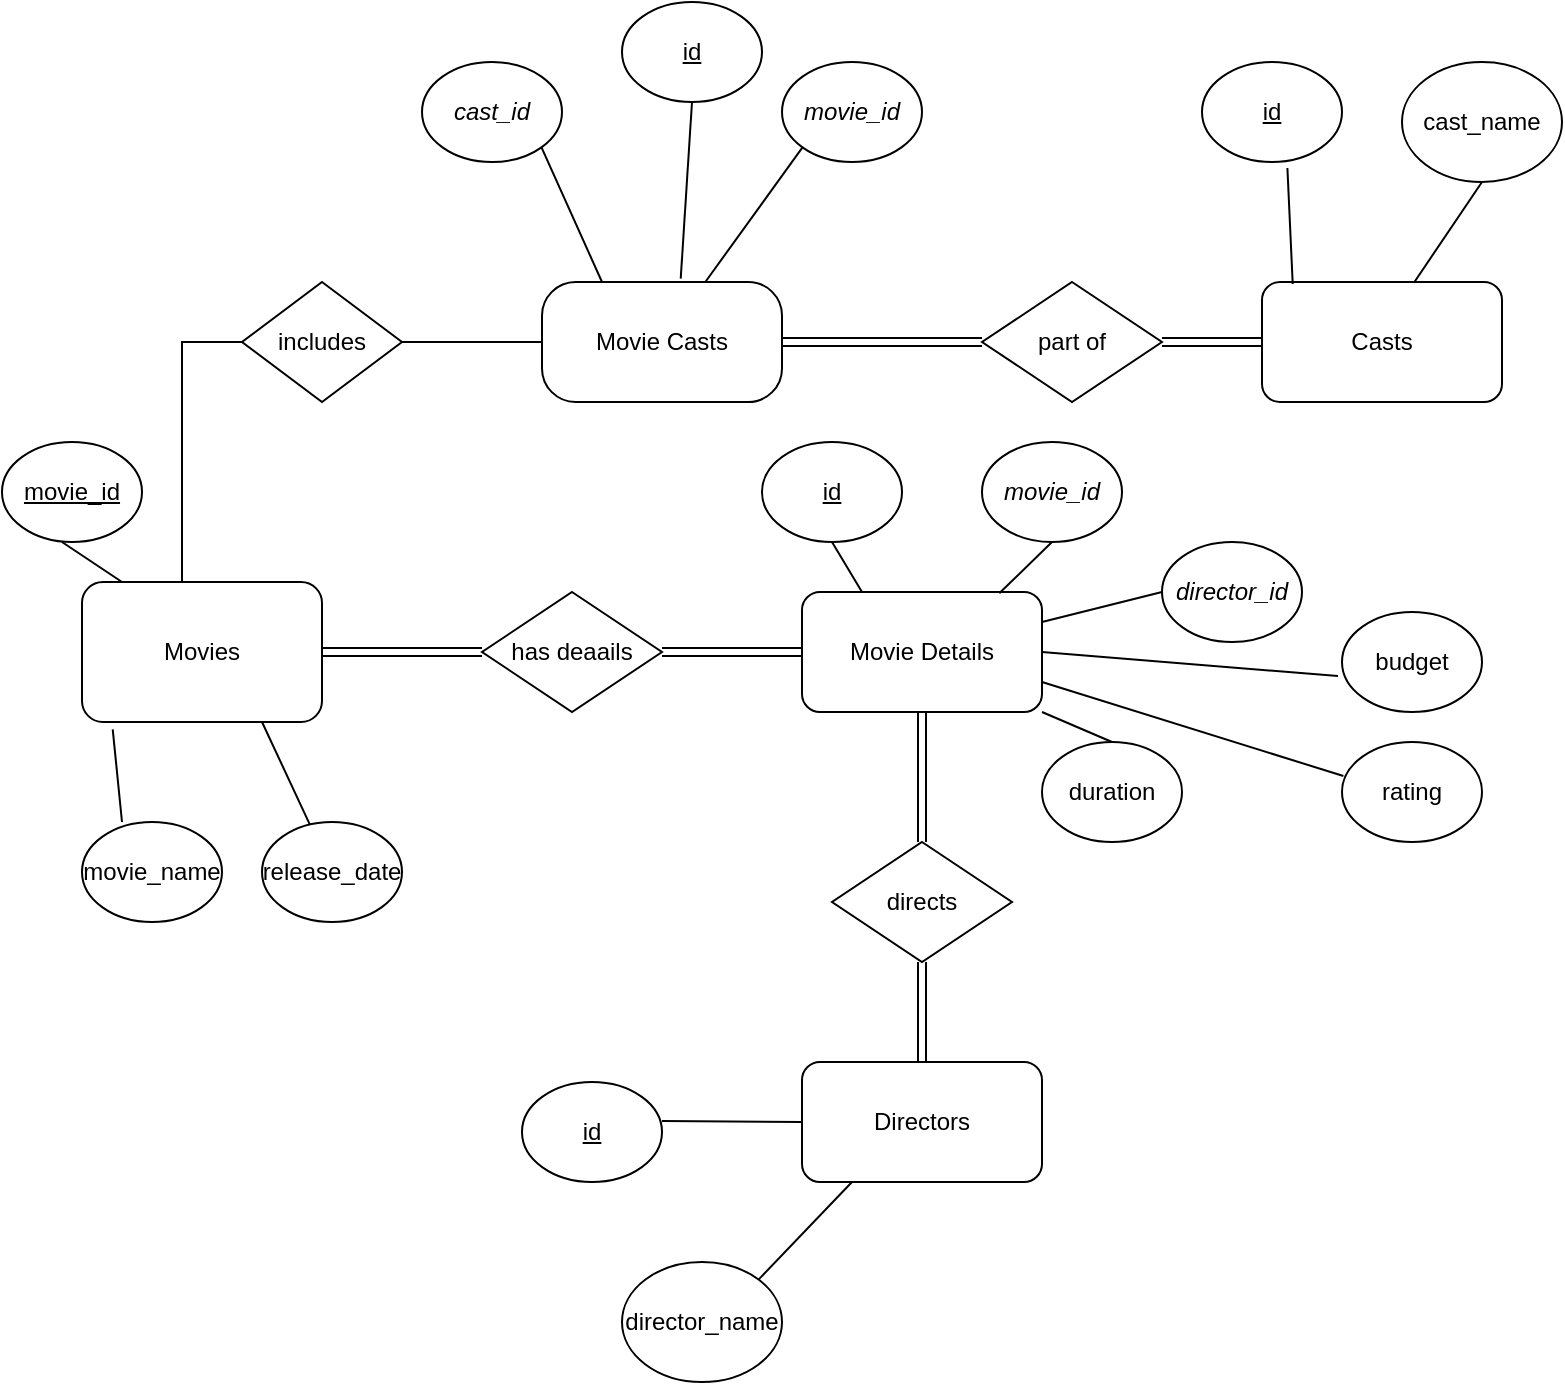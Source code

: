 <mxfile version="24.6.4" type="device">
  <diagram name="Page-1" id="3kHY5_fBUIeR80XQGhOv">
    <mxGraphModel dx="794" dy="547" grid="1" gridSize="10" guides="1" tooltips="1" connect="1" arrows="1" fold="1" page="1" pageScale="1" pageWidth="850" pageHeight="1100" math="0" shadow="0">
      <root>
        <mxCell id="0" />
        <mxCell id="1" parent="0" />
        <mxCell id="SvtYBPCczllp7nN_5kA5-2" value="Movies" style="rounded=1;whiteSpace=wrap;html=1;" vertex="1" parent="1">
          <mxGeometry x="40" y="420" width="120" height="70" as="geometry" />
        </mxCell>
        <mxCell id="SvtYBPCczllp7nN_5kA5-30" value="" style="edgeStyle=orthogonalEdgeStyle;rounded=0;orthogonalLoop=1;jettySize=auto;html=1;shape=link;" edge="1" parent="1" source="SvtYBPCczllp7nN_5kA5-4" target="SvtYBPCczllp7nN_5kA5-16">
          <mxGeometry relative="1" as="geometry" />
        </mxCell>
        <mxCell id="SvtYBPCczllp7nN_5kA5-4" value="Directors" style="rounded=1;whiteSpace=wrap;html=1;" vertex="1" parent="1">
          <mxGeometry x="400" y="660" width="120" height="60" as="geometry" />
        </mxCell>
        <mxCell id="SvtYBPCczllp7nN_5kA5-5" value="Casts" style="rounded=1;whiteSpace=wrap;html=1;" vertex="1" parent="1">
          <mxGeometry x="630" y="270" width="120" height="60" as="geometry" />
        </mxCell>
        <mxCell id="SvtYBPCczllp7nN_5kA5-6" value="Movie Details" style="rounded=1;whiteSpace=wrap;html=1;" vertex="1" parent="1">
          <mxGeometry x="400" y="425" width="120" height="60" as="geometry" />
        </mxCell>
        <mxCell id="SvtYBPCczllp7nN_5kA5-27" value="" style="edgeStyle=orthogonalEdgeStyle;rounded=0;orthogonalLoop=1;jettySize=auto;html=1;shape=link;" edge="1" parent="1" source="SvtYBPCczllp7nN_5kA5-7" target="SvtYBPCczllp7nN_5kA5-23">
          <mxGeometry relative="1" as="geometry" />
        </mxCell>
        <mxCell id="SvtYBPCczllp7nN_5kA5-7" value="Movie Casts" style="rounded=1;whiteSpace=wrap;html=1;arcSize=28;" vertex="1" parent="1">
          <mxGeometry x="270" y="270" width="120" height="60" as="geometry" />
        </mxCell>
        <mxCell id="SvtYBPCczllp7nN_5kA5-9" style="edgeStyle=orthogonalEdgeStyle;rounded=0;orthogonalLoop=1;jettySize=auto;html=1;exitX=1;exitY=0.5;exitDx=0;exitDy=0;entryX=0;entryY=0.5;entryDx=0;entryDy=0;shape=link;" edge="1" parent="1" source="SvtYBPCczllp7nN_5kA5-8" target="SvtYBPCczllp7nN_5kA5-6">
          <mxGeometry relative="1" as="geometry" />
        </mxCell>
        <mxCell id="SvtYBPCczllp7nN_5kA5-38" value="" style="edgeStyle=orthogonalEdgeStyle;rounded=0;orthogonalLoop=1;jettySize=auto;html=1;shape=link;" edge="1" parent="1" source="SvtYBPCczllp7nN_5kA5-8" target="SvtYBPCczllp7nN_5kA5-2">
          <mxGeometry relative="1" as="geometry" />
        </mxCell>
        <mxCell id="SvtYBPCczllp7nN_5kA5-8" value="has deaails" style="rhombus;whiteSpace=wrap;html=1;" vertex="1" parent="1">
          <mxGeometry x="240" y="425" width="90" height="60" as="geometry" />
        </mxCell>
        <mxCell id="SvtYBPCczllp7nN_5kA5-13" value="includes" style="rhombus;whiteSpace=wrap;html=1;" vertex="1" parent="1">
          <mxGeometry x="120" y="270" width="80" height="60" as="geometry" />
        </mxCell>
        <mxCell id="SvtYBPCczllp7nN_5kA5-19" value="" style="edgeStyle=orthogonalEdgeStyle;rounded=0;orthogonalLoop=1;jettySize=auto;html=1;shape=link;" edge="1" parent="1" source="SvtYBPCczllp7nN_5kA5-16" target="SvtYBPCczllp7nN_5kA5-6">
          <mxGeometry relative="1" as="geometry" />
        </mxCell>
        <mxCell id="SvtYBPCczllp7nN_5kA5-16" value="directs" style="rhombus;whiteSpace=wrap;html=1;" vertex="1" parent="1">
          <mxGeometry x="415" y="550" width="90" height="60" as="geometry" />
        </mxCell>
        <mxCell id="SvtYBPCczllp7nN_5kA5-25" value="" style="edgeStyle=orthogonalEdgeStyle;rounded=0;orthogonalLoop=1;jettySize=auto;html=1;shape=link;" edge="1" parent="1" source="SvtYBPCczllp7nN_5kA5-23" target="SvtYBPCczllp7nN_5kA5-5">
          <mxGeometry relative="1" as="geometry" />
        </mxCell>
        <mxCell id="SvtYBPCczllp7nN_5kA5-23" value="part of" style="rhombus;whiteSpace=wrap;html=1;" vertex="1" parent="1">
          <mxGeometry x="490" y="270" width="90" height="60" as="geometry" />
        </mxCell>
        <mxCell id="SvtYBPCczllp7nN_5kA5-32" value="" style="endArrow=none;html=1;rounded=0;entryX=0;entryY=0.5;entryDx=0;entryDy=0;" edge="1" parent="1" target="SvtYBPCczllp7nN_5kA5-13">
          <mxGeometry width="50" height="50" relative="1" as="geometry">
            <mxPoint x="90" y="420" as="sourcePoint" />
            <mxPoint x="110" y="300" as="targetPoint" />
            <Array as="points">
              <mxPoint x="90" y="300" />
            </Array>
          </mxGeometry>
        </mxCell>
        <mxCell id="SvtYBPCczllp7nN_5kA5-35" value="" style="endArrow=none;html=1;rounded=0;exitX=1;exitY=0.5;exitDx=0;exitDy=0;" edge="1" parent="1" source="SvtYBPCczllp7nN_5kA5-13">
          <mxGeometry width="50" height="50" relative="1" as="geometry">
            <mxPoint x="220" y="350" as="sourcePoint" />
            <mxPoint x="270" y="300" as="targetPoint" />
          </mxGeometry>
        </mxCell>
        <mxCell id="SvtYBPCczllp7nN_5kA5-39" value="&lt;u&gt;movie_id&lt;/u&gt;" style="ellipse;whiteSpace=wrap;html=1;" vertex="1" parent="1">
          <mxGeometry y="350" width="70" height="50" as="geometry" />
        </mxCell>
        <mxCell id="SvtYBPCczllp7nN_5kA5-48" value="" style="endArrow=none;html=1;rounded=0;" edge="1" parent="1">
          <mxGeometry width="50" height="50" relative="1" as="geometry">
            <mxPoint x="60" y="420" as="sourcePoint" />
            <mxPoint x="30" y="400" as="targetPoint" />
          </mxGeometry>
        </mxCell>
        <mxCell id="SvtYBPCczllp7nN_5kA5-49" value="movie_name" style="ellipse;whiteSpace=wrap;html=1;" vertex="1" parent="1">
          <mxGeometry x="40" y="540" width="70" height="50" as="geometry" />
        </mxCell>
        <mxCell id="SvtYBPCczllp7nN_5kA5-51" value="" style="endArrow=none;html=1;rounded=0;entryX=0.128;entryY=1.052;entryDx=0;entryDy=0;entryPerimeter=0;" edge="1" parent="1" target="SvtYBPCczllp7nN_5kA5-2">
          <mxGeometry width="50" height="50" relative="1" as="geometry">
            <mxPoint x="60" y="540" as="sourcePoint" />
            <mxPoint x="110" y="490" as="targetPoint" />
          </mxGeometry>
        </mxCell>
        <mxCell id="SvtYBPCczllp7nN_5kA5-52" value="release_date" style="ellipse;whiteSpace=wrap;html=1;" vertex="1" parent="1">
          <mxGeometry x="130" y="540" width="70" height="50" as="geometry" />
        </mxCell>
        <mxCell id="SvtYBPCczllp7nN_5kA5-53" value="" style="endArrow=none;html=1;rounded=0;entryX=0.75;entryY=1;entryDx=0;entryDy=0;" edge="1" parent="1" source="SvtYBPCczllp7nN_5kA5-52" target="SvtYBPCczllp7nN_5kA5-2">
          <mxGeometry width="50" height="50" relative="1" as="geometry">
            <mxPoint x="70" y="550" as="sourcePoint" />
            <mxPoint x="65" y="504" as="targetPoint" />
          </mxGeometry>
        </mxCell>
        <mxCell id="SvtYBPCczllp7nN_5kA5-54" value="&lt;u&gt;id&lt;/u&gt;" style="ellipse;whiteSpace=wrap;html=1;" vertex="1" parent="1">
          <mxGeometry x="260" y="670" width="70" height="50" as="geometry" />
        </mxCell>
        <mxCell id="SvtYBPCczllp7nN_5kA5-56" value="" style="endArrow=none;html=1;rounded=0;entryX=0;entryY=0.5;entryDx=0;entryDy=0;" edge="1" parent="1" target="SvtYBPCczllp7nN_5kA5-4">
          <mxGeometry width="50" height="50" relative="1" as="geometry">
            <mxPoint x="330" y="689.5" as="sourcePoint" />
            <mxPoint x="390" y="689.5" as="targetPoint" />
          </mxGeometry>
        </mxCell>
        <mxCell id="SvtYBPCczllp7nN_5kA5-57" value="director_name" style="ellipse;whiteSpace=wrap;html=1;" vertex="1" parent="1">
          <mxGeometry x="310" y="760" width="80" height="60" as="geometry" />
        </mxCell>
        <mxCell id="SvtYBPCczllp7nN_5kA5-58" value="" style="endArrow=none;html=1;rounded=0;exitX=1;exitY=0;exitDx=0;exitDy=0;" edge="1" parent="1" source="SvtYBPCczllp7nN_5kA5-57">
          <mxGeometry width="50" height="50" relative="1" as="geometry">
            <mxPoint x="380" y="760" as="sourcePoint" />
            <mxPoint x="425" y="720" as="targetPoint" />
          </mxGeometry>
        </mxCell>
        <mxCell id="SvtYBPCczllp7nN_5kA5-59" value="&lt;u&gt;id&lt;/u&gt;" style="ellipse;whiteSpace=wrap;html=1;" vertex="1" parent="1">
          <mxGeometry x="600" y="160" width="70" height="50" as="geometry" />
        </mxCell>
        <mxCell id="SvtYBPCczllp7nN_5kA5-60" value="cast_name" style="ellipse;whiteSpace=wrap;html=1;" vertex="1" parent="1">
          <mxGeometry x="700" y="160" width="80" height="60" as="geometry" />
        </mxCell>
        <mxCell id="SvtYBPCczllp7nN_5kA5-61" value="" style="endArrow=none;html=1;rounded=0;entryX=0.61;entryY=1.06;entryDx=0;entryDy=0;entryPerimeter=0;exitX=0.128;exitY=0.017;exitDx=0;exitDy=0;exitPerimeter=0;" edge="1" parent="1" source="SvtYBPCczllp7nN_5kA5-5" target="SvtYBPCczllp7nN_5kA5-59">
          <mxGeometry width="50" height="50" relative="1" as="geometry">
            <mxPoint x="380" y="310" as="sourcePoint" />
            <mxPoint x="430" y="260" as="targetPoint" />
          </mxGeometry>
        </mxCell>
        <mxCell id="SvtYBPCczllp7nN_5kA5-62" value="" style="endArrow=none;html=1;rounded=0;entryX=0.5;entryY=1;entryDx=0;entryDy=0;exitX=0.633;exitY=0.006;exitDx=0;exitDy=0;exitPerimeter=0;" edge="1" parent="1" source="SvtYBPCczllp7nN_5kA5-5" target="SvtYBPCczllp7nN_5kA5-60">
          <mxGeometry width="50" height="50" relative="1" as="geometry">
            <mxPoint x="380" y="310" as="sourcePoint" />
            <mxPoint x="430" y="260" as="targetPoint" />
          </mxGeometry>
        </mxCell>
        <mxCell id="SvtYBPCczllp7nN_5kA5-63" value="&lt;u&gt;id&lt;/u&gt;" style="ellipse;whiteSpace=wrap;html=1;" vertex="1" parent="1">
          <mxGeometry x="380" y="350" width="70" height="50" as="geometry" />
        </mxCell>
        <mxCell id="SvtYBPCczllp7nN_5kA5-64" value="" style="endArrow=none;html=1;rounded=0;entryX=0.5;entryY=1;entryDx=0;entryDy=0;exitX=0.25;exitY=0;exitDx=0;exitDy=0;" edge="1" parent="1" source="SvtYBPCczllp7nN_5kA5-6" target="SvtYBPCczllp7nN_5kA5-63">
          <mxGeometry width="50" height="50" relative="1" as="geometry">
            <mxPoint x="380" y="510" as="sourcePoint" />
            <mxPoint x="430" y="460" as="targetPoint" />
          </mxGeometry>
        </mxCell>
        <mxCell id="SvtYBPCczllp7nN_5kA5-65" value="&lt;i&gt;movie_id&lt;/i&gt;" style="ellipse;whiteSpace=wrap;html=1;" vertex="1" parent="1">
          <mxGeometry x="490" y="350" width="70" height="50" as="geometry" />
        </mxCell>
        <mxCell id="SvtYBPCczllp7nN_5kA5-66" value="" style="endArrow=none;html=1;rounded=0;entryX=0.5;entryY=1;entryDx=0;entryDy=0;exitX=0.822;exitY=0.011;exitDx=0;exitDy=0;exitPerimeter=0;" edge="1" parent="1" source="SvtYBPCczllp7nN_5kA5-6" target="SvtYBPCczllp7nN_5kA5-65">
          <mxGeometry width="50" height="50" relative="1" as="geometry">
            <mxPoint x="380" y="510" as="sourcePoint" />
            <mxPoint x="430" y="460" as="targetPoint" />
          </mxGeometry>
        </mxCell>
        <mxCell id="SvtYBPCczllp7nN_5kA5-67" value="&lt;i&gt;director_id&lt;/i&gt;" style="ellipse;whiteSpace=wrap;html=1;" vertex="1" parent="1">
          <mxGeometry x="580" y="400" width="70" height="50" as="geometry" />
        </mxCell>
        <mxCell id="SvtYBPCczllp7nN_5kA5-68" value="" style="endArrow=none;html=1;rounded=0;entryX=0;entryY=0.5;entryDx=0;entryDy=0;exitX=1;exitY=0.25;exitDx=0;exitDy=0;" edge="1" parent="1" source="SvtYBPCczllp7nN_5kA5-6" target="SvtYBPCczllp7nN_5kA5-67">
          <mxGeometry width="50" height="50" relative="1" as="geometry">
            <mxPoint x="380" y="510" as="sourcePoint" />
            <mxPoint x="430" y="460" as="targetPoint" />
          </mxGeometry>
        </mxCell>
        <mxCell id="SvtYBPCczllp7nN_5kA5-69" value="budget" style="ellipse;whiteSpace=wrap;html=1;" vertex="1" parent="1">
          <mxGeometry x="670" y="435" width="70" height="50" as="geometry" />
        </mxCell>
        <mxCell id="SvtYBPCczllp7nN_5kA5-71" value="duration" style="ellipse;whiteSpace=wrap;html=1;" vertex="1" parent="1">
          <mxGeometry x="520" y="500" width="70" height="50" as="geometry" />
        </mxCell>
        <mxCell id="SvtYBPCczllp7nN_5kA5-72" value="rating" style="ellipse;whiteSpace=wrap;html=1;" vertex="1" parent="1">
          <mxGeometry x="670" y="500" width="70" height="50" as="geometry" />
        </mxCell>
        <mxCell id="SvtYBPCczllp7nN_5kA5-73" value="" style="endArrow=none;html=1;rounded=0;entryX=-0.029;entryY=0.64;entryDx=0;entryDy=0;entryPerimeter=0;exitX=1;exitY=0.5;exitDx=0;exitDy=0;" edge="1" parent="1" source="SvtYBPCczllp7nN_5kA5-6" target="SvtYBPCczllp7nN_5kA5-69">
          <mxGeometry width="50" height="50" relative="1" as="geometry">
            <mxPoint x="380" y="510" as="sourcePoint" />
            <mxPoint x="430" y="460" as="targetPoint" />
          </mxGeometry>
        </mxCell>
        <mxCell id="SvtYBPCczllp7nN_5kA5-74" value="" style="endArrow=none;html=1;rounded=0;entryX=0.5;entryY=0;entryDx=0;entryDy=0;exitX=1;exitY=1;exitDx=0;exitDy=0;" edge="1" parent="1" source="SvtYBPCczllp7nN_5kA5-6" target="SvtYBPCczllp7nN_5kA5-71">
          <mxGeometry width="50" height="50" relative="1" as="geometry">
            <mxPoint x="380" y="510" as="sourcePoint" />
            <mxPoint x="430" y="460" as="targetPoint" />
          </mxGeometry>
        </mxCell>
        <mxCell id="SvtYBPCczllp7nN_5kA5-75" value="" style="endArrow=none;html=1;rounded=0;entryX=0.01;entryY=0.34;entryDx=0;entryDy=0;entryPerimeter=0;exitX=1;exitY=0.75;exitDx=0;exitDy=0;" edge="1" parent="1" source="SvtYBPCczllp7nN_5kA5-6" target="SvtYBPCczllp7nN_5kA5-72">
          <mxGeometry width="50" height="50" relative="1" as="geometry">
            <mxPoint x="380" y="510" as="sourcePoint" />
            <mxPoint x="430" y="460" as="targetPoint" />
          </mxGeometry>
        </mxCell>
        <mxCell id="SvtYBPCczllp7nN_5kA5-76" value="&lt;u&gt;id&lt;/u&gt;" style="ellipse;whiteSpace=wrap;html=1;" vertex="1" parent="1">
          <mxGeometry x="310" y="130" width="70" height="50" as="geometry" />
        </mxCell>
        <mxCell id="SvtYBPCczllp7nN_5kA5-77" value="&lt;i&gt;movie_id&lt;/i&gt;" style="ellipse;whiteSpace=wrap;html=1;" vertex="1" parent="1">
          <mxGeometry x="390" y="160" width="70" height="50" as="geometry" />
        </mxCell>
        <mxCell id="SvtYBPCczllp7nN_5kA5-78" value="&lt;i&gt;cast_id&lt;/i&gt;" style="ellipse;whiteSpace=wrap;html=1;" vertex="1" parent="1">
          <mxGeometry x="210" y="160" width="70" height="50" as="geometry" />
        </mxCell>
        <mxCell id="SvtYBPCczllp7nN_5kA5-79" value="" style="endArrow=none;html=1;rounded=0;entryX=0.5;entryY=1;entryDx=0;entryDy=0;exitX=0.578;exitY=-0.028;exitDx=0;exitDy=0;exitPerimeter=0;" edge="1" parent="1" source="SvtYBPCczllp7nN_5kA5-7" target="SvtYBPCczllp7nN_5kA5-76">
          <mxGeometry width="50" height="50" relative="1" as="geometry">
            <mxPoint x="380" y="310" as="sourcePoint" />
            <mxPoint x="430" y="260" as="targetPoint" />
          </mxGeometry>
        </mxCell>
        <mxCell id="SvtYBPCczllp7nN_5kA5-80" value="" style="endArrow=none;html=1;rounded=0;entryX=0;entryY=1;entryDx=0;entryDy=0;" edge="1" parent="1" source="SvtYBPCczllp7nN_5kA5-7" target="SvtYBPCczllp7nN_5kA5-77">
          <mxGeometry width="50" height="50" relative="1" as="geometry">
            <mxPoint x="380" y="310" as="sourcePoint" />
            <mxPoint x="430" y="260" as="targetPoint" />
          </mxGeometry>
        </mxCell>
        <mxCell id="SvtYBPCczllp7nN_5kA5-81" value="" style="endArrow=none;html=1;rounded=0;entryX=1;entryY=1;entryDx=0;entryDy=0;exitX=0.25;exitY=0;exitDx=0;exitDy=0;" edge="1" parent="1" source="SvtYBPCczllp7nN_5kA5-7" target="SvtYBPCczllp7nN_5kA5-78">
          <mxGeometry width="50" height="50" relative="1" as="geometry">
            <mxPoint x="380" y="310" as="sourcePoint" />
            <mxPoint x="430" y="260" as="targetPoint" />
          </mxGeometry>
        </mxCell>
      </root>
    </mxGraphModel>
  </diagram>
</mxfile>
